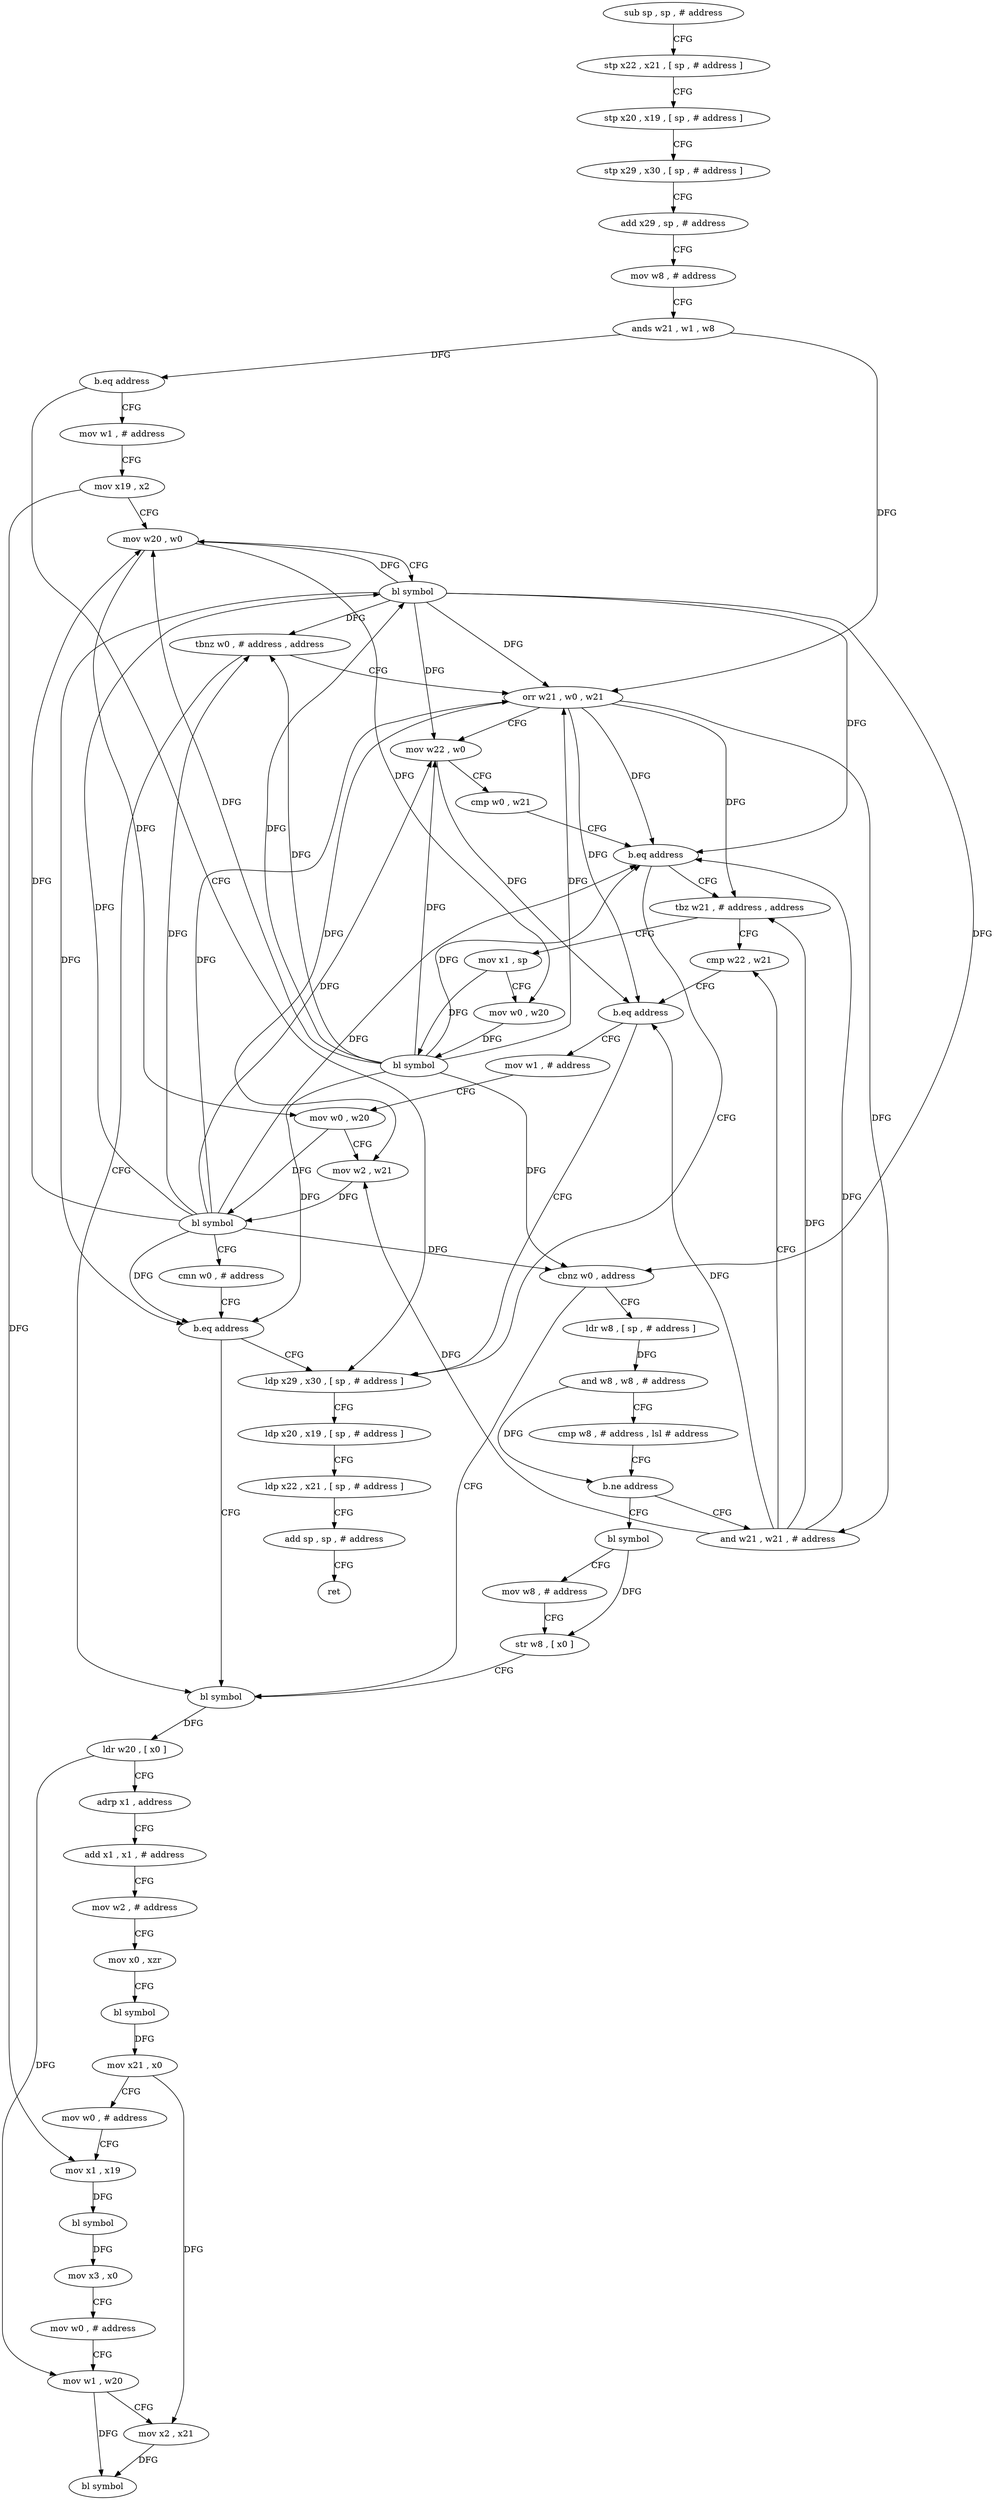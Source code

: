 digraph "func" {
"4206904" [label = "sub sp , sp , # address" ]
"4206908" [label = "stp x22 , x21 , [ sp , # address ]" ]
"4206912" [label = "stp x20 , x19 , [ sp , # address ]" ]
"4206916" [label = "stp x29 , x30 , [ sp , # address ]" ]
"4206920" [label = "add x29 , sp , # address" ]
"4206924" [label = "mov w8 , # address" ]
"4206928" [label = "ands w21 , w1 , w8" ]
"4206932" [label = "b.eq address" ]
"4207044" [label = "ldp x29 , x30 , [ sp , # address ]" ]
"4206936" [label = "mov w1 , # address" ]
"4207048" [label = "ldp x20 , x19 , [ sp , # address ]" ]
"4207052" [label = "ldp x22 , x21 , [ sp , # address ]" ]
"4207056" [label = "add sp , sp , # address" ]
"4207060" [label = "ret" ]
"4206940" [label = "mov x19 , x2" ]
"4206944" [label = "mov w20 , w0" ]
"4206948" [label = "bl symbol" ]
"4206952" [label = "tbnz w0 , # address , address" ]
"4207076" [label = "bl symbol" ]
"4206956" [label = "orr w21 , w0 , w21" ]
"4207080" [label = "ldr w20 , [ x0 ]" ]
"4207084" [label = "adrp x1 , address" ]
"4207088" [label = "add x1 , x1 , # address" ]
"4207092" [label = "mov w2 , # address" ]
"4207096" [label = "mov x0 , xzr" ]
"4207100" [label = "bl symbol" ]
"4207104" [label = "mov x21 , x0" ]
"4207108" [label = "mov w0 , # address" ]
"4207112" [label = "mov x1 , x19" ]
"4207116" [label = "bl symbol" ]
"4207120" [label = "mov x3 , x0" ]
"4207124" [label = "mov w0 , # address" ]
"4207128" [label = "mov w1 , w20" ]
"4207132" [label = "mov x2 , x21" ]
"4207136" [label = "bl symbol" ]
"4206960" [label = "mov w22 , w0" ]
"4206964" [label = "cmp w0 , w21" ]
"4206968" [label = "b.eq address" ]
"4206972" [label = "tbz w21 , # address , address" ]
"4207012" [label = "cmp w22 , w21" ]
"4206976" [label = "mov x1 , sp" ]
"4207016" [label = "b.eq address" ]
"4207020" [label = "mov w1 , # address" ]
"4206980" [label = "mov w0 , w20" ]
"4206984" [label = "bl symbol" ]
"4206988" [label = "cbnz w0 , address" ]
"4206992" [label = "ldr w8 , [ sp , # address ]" ]
"4207024" [label = "mov w0 , w20" ]
"4207028" [label = "mov w2 , w21" ]
"4207032" [label = "bl symbol" ]
"4207036" [label = "cmn w0 , # address" ]
"4207040" [label = "b.eq address" ]
"4206996" [label = "and w8 , w8 , # address" ]
"4207000" [label = "cmp w8 , # address , lsl # address" ]
"4207004" [label = "b.ne address" ]
"4207064" [label = "bl symbol" ]
"4207008" [label = "and w21 , w21 , # address" ]
"4207068" [label = "mov w8 , # address" ]
"4207072" [label = "str w8 , [ x0 ]" ]
"4206904" -> "4206908" [ label = "CFG" ]
"4206908" -> "4206912" [ label = "CFG" ]
"4206912" -> "4206916" [ label = "CFG" ]
"4206916" -> "4206920" [ label = "CFG" ]
"4206920" -> "4206924" [ label = "CFG" ]
"4206924" -> "4206928" [ label = "CFG" ]
"4206928" -> "4206932" [ label = "DFG" ]
"4206928" -> "4206956" [ label = "DFG" ]
"4206932" -> "4207044" [ label = "CFG" ]
"4206932" -> "4206936" [ label = "CFG" ]
"4207044" -> "4207048" [ label = "CFG" ]
"4206936" -> "4206940" [ label = "CFG" ]
"4207048" -> "4207052" [ label = "CFG" ]
"4207052" -> "4207056" [ label = "CFG" ]
"4207056" -> "4207060" [ label = "CFG" ]
"4206940" -> "4206944" [ label = "CFG" ]
"4206940" -> "4207112" [ label = "DFG" ]
"4206944" -> "4206948" [ label = "CFG" ]
"4206944" -> "4206980" [ label = "DFG" ]
"4206944" -> "4207024" [ label = "DFG" ]
"4206948" -> "4206952" [ label = "DFG" ]
"4206948" -> "4206944" [ label = "DFG" ]
"4206948" -> "4206956" [ label = "DFG" ]
"4206948" -> "4206960" [ label = "DFG" ]
"4206948" -> "4206968" [ label = "DFG" ]
"4206948" -> "4206988" [ label = "DFG" ]
"4206948" -> "4207040" [ label = "DFG" ]
"4206952" -> "4207076" [ label = "CFG" ]
"4206952" -> "4206956" [ label = "CFG" ]
"4207076" -> "4207080" [ label = "DFG" ]
"4206956" -> "4206960" [ label = "CFG" ]
"4206956" -> "4206968" [ label = "DFG" ]
"4206956" -> "4206972" [ label = "DFG" ]
"4206956" -> "4207016" [ label = "DFG" ]
"4206956" -> "4207028" [ label = "DFG" ]
"4206956" -> "4207008" [ label = "DFG" ]
"4207080" -> "4207084" [ label = "CFG" ]
"4207080" -> "4207128" [ label = "DFG" ]
"4207084" -> "4207088" [ label = "CFG" ]
"4207088" -> "4207092" [ label = "CFG" ]
"4207092" -> "4207096" [ label = "CFG" ]
"4207096" -> "4207100" [ label = "CFG" ]
"4207100" -> "4207104" [ label = "DFG" ]
"4207104" -> "4207108" [ label = "CFG" ]
"4207104" -> "4207132" [ label = "DFG" ]
"4207108" -> "4207112" [ label = "CFG" ]
"4207112" -> "4207116" [ label = "DFG" ]
"4207116" -> "4207120" [ label = "DFG" ]
"4207120" -> "4207124" [ label = "CFG" ]
"4207124" -> "4207128" [ label = "CFG" ]
"4207128" -> "4207132" [ label = "CFG" ]
"4207128" -> "4207136" [ label = "DFG" ]
"4207132" -> "4207136" [ label = "DFG" ]
"4206960" -> "4206964" [ label = "CFG" ]
"4206960" -> "4207016" [ label = "DFG" ]
"4206964" -> "4206968" [ label = "CFG" ]
"4206968" -> "4207044" [ label = "CFG" ]
"4206968" -> "4206972" [ label = "CFG" ]
"4206972" -> "4207012" [ label = "CFG" ]
"4206972" -> "4206976" [ label = "CFG" ]
"4207012" -> "4207016" [ label = "CFG" ]
"4206976" -> "4206980" [ label = "CFG" ]
"4206976" -> "4206984" [ label = "DFG" ]
"4207016" -> "4207044" [ label = "CFG" ]
"4207016" -> "4207020" [ label = "CFG" ]
"4207020" -> "4207024" [ label = "CFG" ]
"4206980" -> "4206984" [ label = "DFG" ]
"4206984" -> "4206988" [ label = "DFG" ]
"4206984" -> "4206944" [ label = "DFG" ]
"4206984" -> "4206948" [ label = "DFG" ]
"4206984" -> "4206952" [ label = "DFG" ]
"4206984" -> "4206960" [ label = "DFG" ]
"4206984" -> "4206956" [ label = "DFG" ]
"4206984" -> "4206968" [ label = "DFG" ]
"4206984" -> "4207040" [ label = "DFG" ]
"4206988" -> "4207076" [ label = "CFG" ]
"4206988" -> "4206992" [ label = "CFG" ]
"4206992" -> "4206996" [ label = "DFG" ]
"4207024" -> "4207028" [ label = "CFG" ]
"4207024" -> "4207032" [ label = "DFG" ]
"4207028" -> "4207032" [ label = "DFG" ]
"4207032" -> "4207036" [ label = "CFG" ]
"4207032" -> "4206944" [ label = "DFG" ]
"4207032" -> "4206948" [ label = "DFG" ]
"4207032" -> "4206952" [ label = "DFG" ]
"4207032" -> "4206960" [ label = "DFG" ]
"4207032" -> "4206988" [ label = "DFG" ]
"4207032" -> "4206956" [ label = "DFG" ]
"4207032" -> "4206968" [ label = "DFG" ]
"4207032" -> "4207040" [ label = "DFG" ]
"4207036" -> "4207040" [ label = "CFG" ]
"4207040" -> "4207076" [ label = "CFG" ]
"4207040" -> "4207044" [ label = "CFG" ]
"4206996" -> "4207000" [ label = "CFG" ]
"4206996" -> "4207004" [ label = "DFG" ]
"4207000" -> "4207004" [ label = "CFG" ]
"4207004" -> "4207064" [ label = "CFG" ]
"4207004" -> "4207008" [ label = "CFG" ]
"4207064" -> "4207068" [ label = "CFG" ]
"4207064" -> "4207072" [ label = "DFG" ]
"4207008" -> "4207012" [ label = "CFG" ]
"4207008" -> "4206968" [ label = "DFG" ]
"4207008" -> "4206972" [ label = "DFG" ]
"4207008" -> "4207016" [ label = "DFG" ]
"4207008" -> "4207028" [ label = "DFG" ]
"4207068" -> "4207072" [ label = "CFG" ]
"4207072" -> "4207076" [ label = "CFG" ]
}
